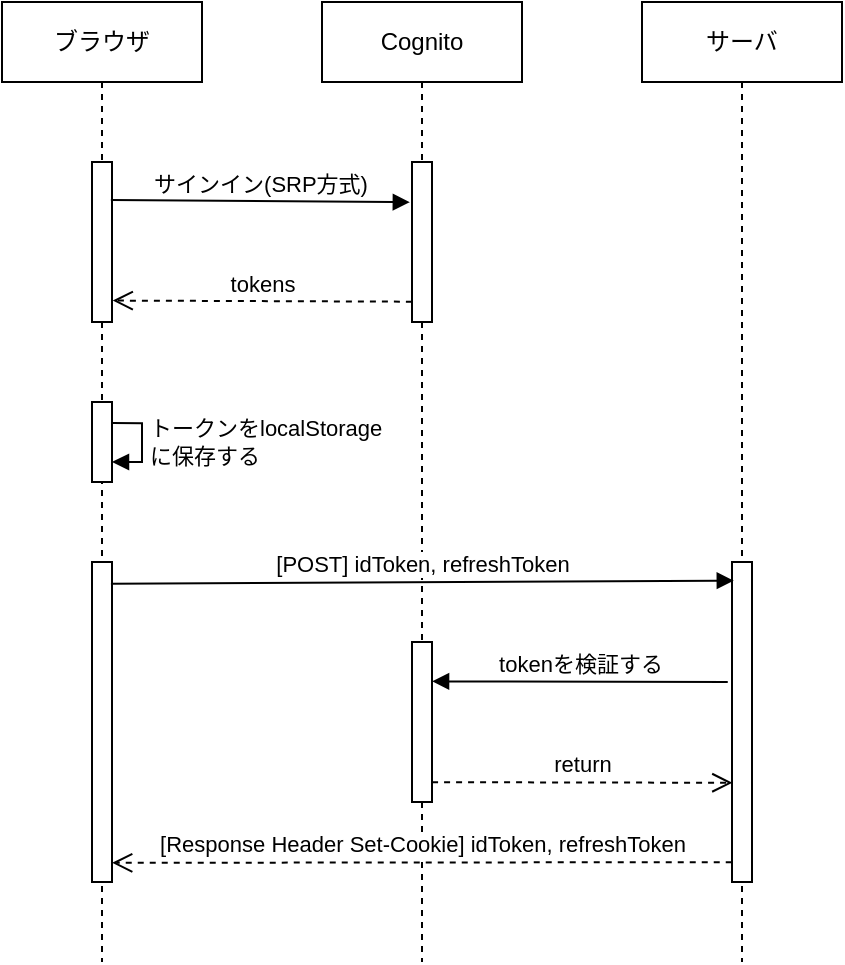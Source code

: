 <mxfile>
    <diagram id="zaFalzbAz9mBfhYVqgRj" name="Page-1">
        <mxGraphModel dx="856" dy="563" grid="1" gridSize="10" guides="1" tooltips="1" connect="1" arrows="1" fold="1" page="1" pageScale="1" pageWidth="827" pageHeight="1169" math="0" shadow="0">
            <root>
                <mxCell id="0"/>
                <mxCell id="1" parent="0"/>
                <mxCell id="2" value="ブラウザ" style="shape=umlLifeline;perimeter=lifelinePerimeter;whiteSpace=wrap;html=1;container=1;collapsible=0;recursiveResize=0;outlineConnect=0;" vertex="1" parent="1">
                    <mxGeometry x="80" y="120" width="100" height="480" as="geometry"/>
                </mxCell>
                <mxCell id="5" value="" style="html=1;points=[];perimeter=orthogonalPerimeter;" vertex="1" parent="2">
                    <mxGeometry x="45" y="80" width="10" height="80" as="geometry"/>
                </mxCell>
                <mxCell id="13" value="" style="html=1;points=[];perimeter=orthogonalPerimeter;" vertex="1" parent="2">
                    <mxGeometry x="45" y="200" width="10" height="40" as="geometry"/>
                </mxCell>
                <mxCell id="14" value="トークンをlocalStorage&lt;br&gt;に保存する" style="edgeStyle=orthogonalEdgeStyle;html=1;align=left;spacingLeft=2;endArrow=block;rounded=0;exitX=1.033;exitY=0.264;exitDx=0;exitDy=0;exitPerimeter=0;" edge="1" parent="2" source="13">
                    <mxGeometry relative="1" as="geometry">
                        <mxPoint x="45" y="180" as="sourcePoint"/>
                        <Array as="points">
                            <mxPoint x="70" y="211"/>
                            <mxPoint x="70" y="230"/>
                        </Array>
                        <mxPoint x="55" y="230" as="targetPoint"/>
                    </mxGeometry>
                </mxCell>
                <mxCell id="15" value="" style="html=1;points=[];perimeter=orthogonalPerimeter;" vertex="1" parent="2">
                    <mxGeometry x="45" y="280" width="10" height="160" as="geometry"/>
                </mxCell>
                <mxCell id="3" value="Cognito" style="shape=umlLifeline;perimeter=lifelinePerimeter;whiteSpace=wrap;html=1;container=1;collapsible=0;recursiveResize=0;outlineConnect=0;" vertex="1" parent="1">
                    <mxGeometry x="240" y="120" width="100" height="480" as="geometry"/>
                </mxCell>
                <mxCell id="8" value="" style="html=1;points=[];perimeter=orthogonalPerimeter;" vertex="1" parent="3">
                    <mxGeometry x="45" y="80" width="10" height="80" as="geometry"/>
                </mxCell>
                <mxCell id="22" value="" style="html=1;points=[];perimeter=orthogonalPerimeter;" vertex="1" parent="3">
                    <mxGeometry x="45" y="320" width="10" height="80" as="geometry"/>
                </mxCell>
                <mxCell id="4" value="サーバ" style="shape=umlLifeline;perimeter=lifelinePerimeter;whiteSpace=wrap;html=1;container=1;collapsible=0;recursiveResize=0;outlineConnect=0;" vertex="1" parent="1">
                    <mxGeometry x="400" y="120" width="100" height="480" as="geometry"/>
                </mxCell>
                <mxCell id="16" value="" style="html=1;points=[];perimeter=orthogonalPerimeter;" vertex="1" parent="4">
                    <mxGeometry x="45" y="280" width="10" height="160" as="geometry"/>
                </mxCell>
                <mxCell id="11" value="サインイン(SRP方式)" style="html=1;verticalAlign=bottom;endArrow=block;exitX=0.944;exitY=0.238;exitDx=0;exitDy=0;exitPerimeter=0;entryX=-0.108;entryY=0.251;entryDx=0;entryDy=0;entryPerimeter=0;" edge="1" parent="1" source="5" target="8">
                    <mxGeometry width="80" relative="1" as="geometry">
                        <mxPoint x="140" y="220" as="sourcePoint"/>
                        <mxPoint x="220" y="220" as="targetPoint"/>
                    </mxGeometry>
                </mxCell>
                <mxCell id="12" value="tokens" style="html=1;verticalAlign=bottom;endArrow=open;dashed=1;endSize=8;exitX=-0.005;exitY=0.873;exitDx=0;exitDy=0;exitPerimeter=0;entryX=1.036;entryY=0.866;entryDx=0;entryDy=0;entryPerimeter=0;" edge="1" parent="1" source="8" target="5">
                    <mxGeometry relative="1" as="geometry">
                        <mxPoint x="220" y="270" as="sourcePoint"/>
                        <mxPoint x="140" y="270" as="targetPoint"/>
                    </mxGeometry>
                </mxCell>
                <mxCell id="17" value="[POST] idToken, refreshToken" style="html=1;verticalAlign=bottom;endArrow=block;exitX=0.947;exitY=0.137;exitDx=0;exitDy=0;exitPerimeter=0;entryX=0.09;entryY=0.127;entryDx=0;entryDy=0;entryPerimeter=0;" edge="1" parent="1">
                    <mxGeometry width="80" relative="1" as="geometry">
                        <mxPoint x="134.47" y="410.92" as="sourcePoint"/>
                        <mxPoint x="445.9" y="409.32" as="targetPoint"/>
                    </mxGeometry>
                </mxCell>
                <mxCell id="23" value="tokenを検証する" style="html=1;verticalAlign=bottom;endArrow=block;entryX=1.004;entryY=0.246;entryDx=0;entryDy=0;entryPerimeter=0;exitX=-0.213;exitY=0.375;exitDx=0;exitDy=0;exitPerimeter=0;" edge="1" parent="1" source="16" target="22">
                    <mxGeometry width="80" relative="1" as="geometry">
                        <mxPoint x="330" y="460" as="sourcePoint"/>
                        <mxPoint x="410" y="460" as="targetPoint"/>
                    </mxGeometry>
                </mxCell>
                <mxCell id="24" value="return" style="html=1;verticalAlign=bottom;endArrow=open;dashed=1;endSize=8;exitX=1.004;exitY=0.876;exitDx=0;exitDy=0;exitPerimeter=0;entryX=0.019;entryY=0.69;entryDx=0;entryDy=0;entryPerimeter=0;" edge="1" parent="1" source="22" target="16">
                    <mxGeometry relative="1" as="geometry">
                        <mxPoint x="410" y="510" as="sourcePoint"/>
                        <mxPoint x="330" y="510" as="targetPoint"/>
                    </mxGeometry>
                </mxCell>
                <mxCell id="25" value="[Response Header Set-Cookie] idToken, refreshToken" style="html=1;verticalAlign=bottom;endArrow=open;dashed=1;endSize=8;exitX=-0.013;exitY=0.938;exitDx=0;exitDy=0;exitPerimeter=0;entryX=1.008;entryY=0.94;entryDx=0;entryDy=0;entryPerimeter=0;" edge="1" parent="1" source="16" target="15">
                    <mxGeometry relative="1" as="geometry">
                        <mxPoint x="220" y="550" as="sourcePoint"/>
                        <mxPoint x="140" y="550" as="targetPoint"/>
                    </mxGeometry>
                </mxCell>
            </root>
        </mxGraphModel>
    </diagram>
</mxfile>
